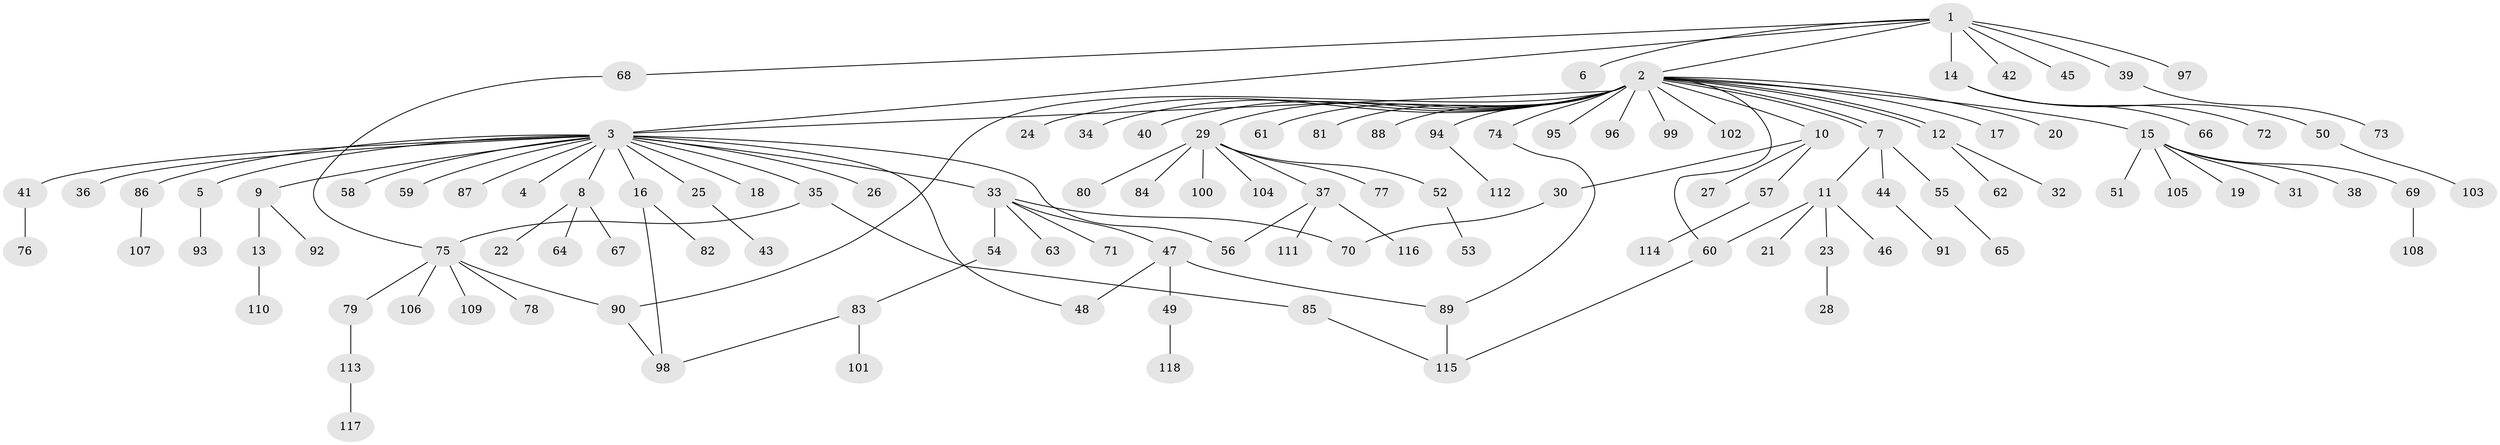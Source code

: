 // Generated by graph-tools (version 1.1) at 2025/01/03/09/25 03:01:42]
// undirected, 118 vertices, 131 edges
graph export_dot {
graph [start="1"]
  node [color=gray90,style=filled];
  1;
  2;
  3;
  4;
  5;
  6;
  7;
  8;
  9;
  10;
  11;
  12;
  13;
  14;
  15;
  16;
  17;
  18;
  19;
  20;
  21;
  22;
  23;
  24;
  25;
  26;
  27;
  28;
  29;
  30;
  31;
  32;
  33;
  34;
  35;
  36;
  37;
  38;
  39;
  40;
  41;
  42;
  43;
  44;
  45;
  46;
  47;
  48;
  49;
  50;
  51;
  52;
  53;
  54;
  55;
  56;
  57;
  58;
  59;
  60;
  61;
  62;
  63;
  64;
  65;
  66;
  67;
  68;
  69;
  70;
  71;
  72;
  73;
  74;
  75;
  76;
  77;
  78;
  79;
  80;
  81;
  82;
  83;
  84;
  85;
  86;
  87;
  88;
  89;
  90;
  91;
  92;
  93;
  94;
  95;
  96;
  97;
  98;
  99;
  100;
  101;
  102;
  103;
  104;
  105;
  106;
  107;
  108;
  109;
  110;
  111;
  112;
  113;
  114;
  115;
  116;
  117;
  118;
  1 -- 2;
  1 -- 3;
  1 -- 6;
  1 -- 14;
  1 -- 39;
  1 -- 42;
  1 -- 45;
  1 -- 68;
  1 -- 97;
  2 -- 3;
  2 -- 7;
  2 -- 7;
  2 -- 10;
  2 -- 12;
  2 -- 12;
  2 -- 15;
  2 -- 17;
  2 -- 20;
  2 -- 24;
  2 -- 29;
  2 -- 34;
  2 -- 40;
  2 -- 60;
  2 -- 61;
  2 -- 74;
  2 -- 81;
  2 -- 88;
  2 -- 90;
  2 -- 94;
  2 -- 95;
  2 -- 96;
  2 -- 99;
  2 -- 102;
  3 -- 4;
  3 -- 5;
  3 -- 8;
  3 -- 9;
  3 -- 16;
  3 -- 18;
  3 -- 25;
  3 -- 26;
  3 -- 33;
  3 -- 35;
  3 -- 36;
  3 -- 41;
  3 -- 48;
  3 -- 56;
  3 -- 58;
  3 -- 59;
  3 -- 86;
  3 -- 87;
  5 -- 93;
  7 -- 11;
  7 -- 44;
  7 -- 55;
  8 -- 22;
  8 -- 64;
  8 -- 67;
  9 -- 13;
  9 -- 92;
  10 -- 27;
  10 -- 30;
  10 -- 57;
  11 -- 21;
  11 -- 23;
  11 -- 46;
  11 -- 60;
  12 -- 32;
  12 -- 62;
  13 -- 110;
  14 -- 50;
  14 -- 66;
  14 -- 72;
  15 -- 19;
  15 -- 31;
  15 -- 38;
  15 -- 51;
  15 -- 69;
  15 -- 105;
  16 -- 82;
  16 -- 98;
  23 -- 28;
  25 -- 43;
  29 -- 37;
  29 -- 52;
  29 -- 77;
  29 -- 80;
  29 -- 84;
  29 -- 100;
  29 -- 104;
  30 -- 70;
  33 -- 47;
  33 -- 54;
  33 -- 63;
  33 -- 70;
  33 -- 71;
  35 -- 75;
  35 -- 85;
  37 -- 56;
  37 -- 111;
  37 -- 116;
  39 -- 73;
  41 -- 76;
  44 -- 91;
  47 -- 48;
  47 -- 49;
  47 -- 89;
  49 -- 118;
  50 -- 103;
  52 -- 53;
  54 -- 83;
  55 -- 65;
  57 -- 114;
  60 -- 115;
  68 -- 75;
  69 -- 108;
  74 -- 89;
  75 -- 78;
  75 -- 79;
  75 -- 90;
  75 -- 106;
  75 -- 109;
  79 -- 113;
  83 -- 98;
  83 -- 101;
  85 -- 115;
  86 -- 107;
  89 -- 115;
  90 -- 98;
  94 -- 112;
  113 -- 117;
}
